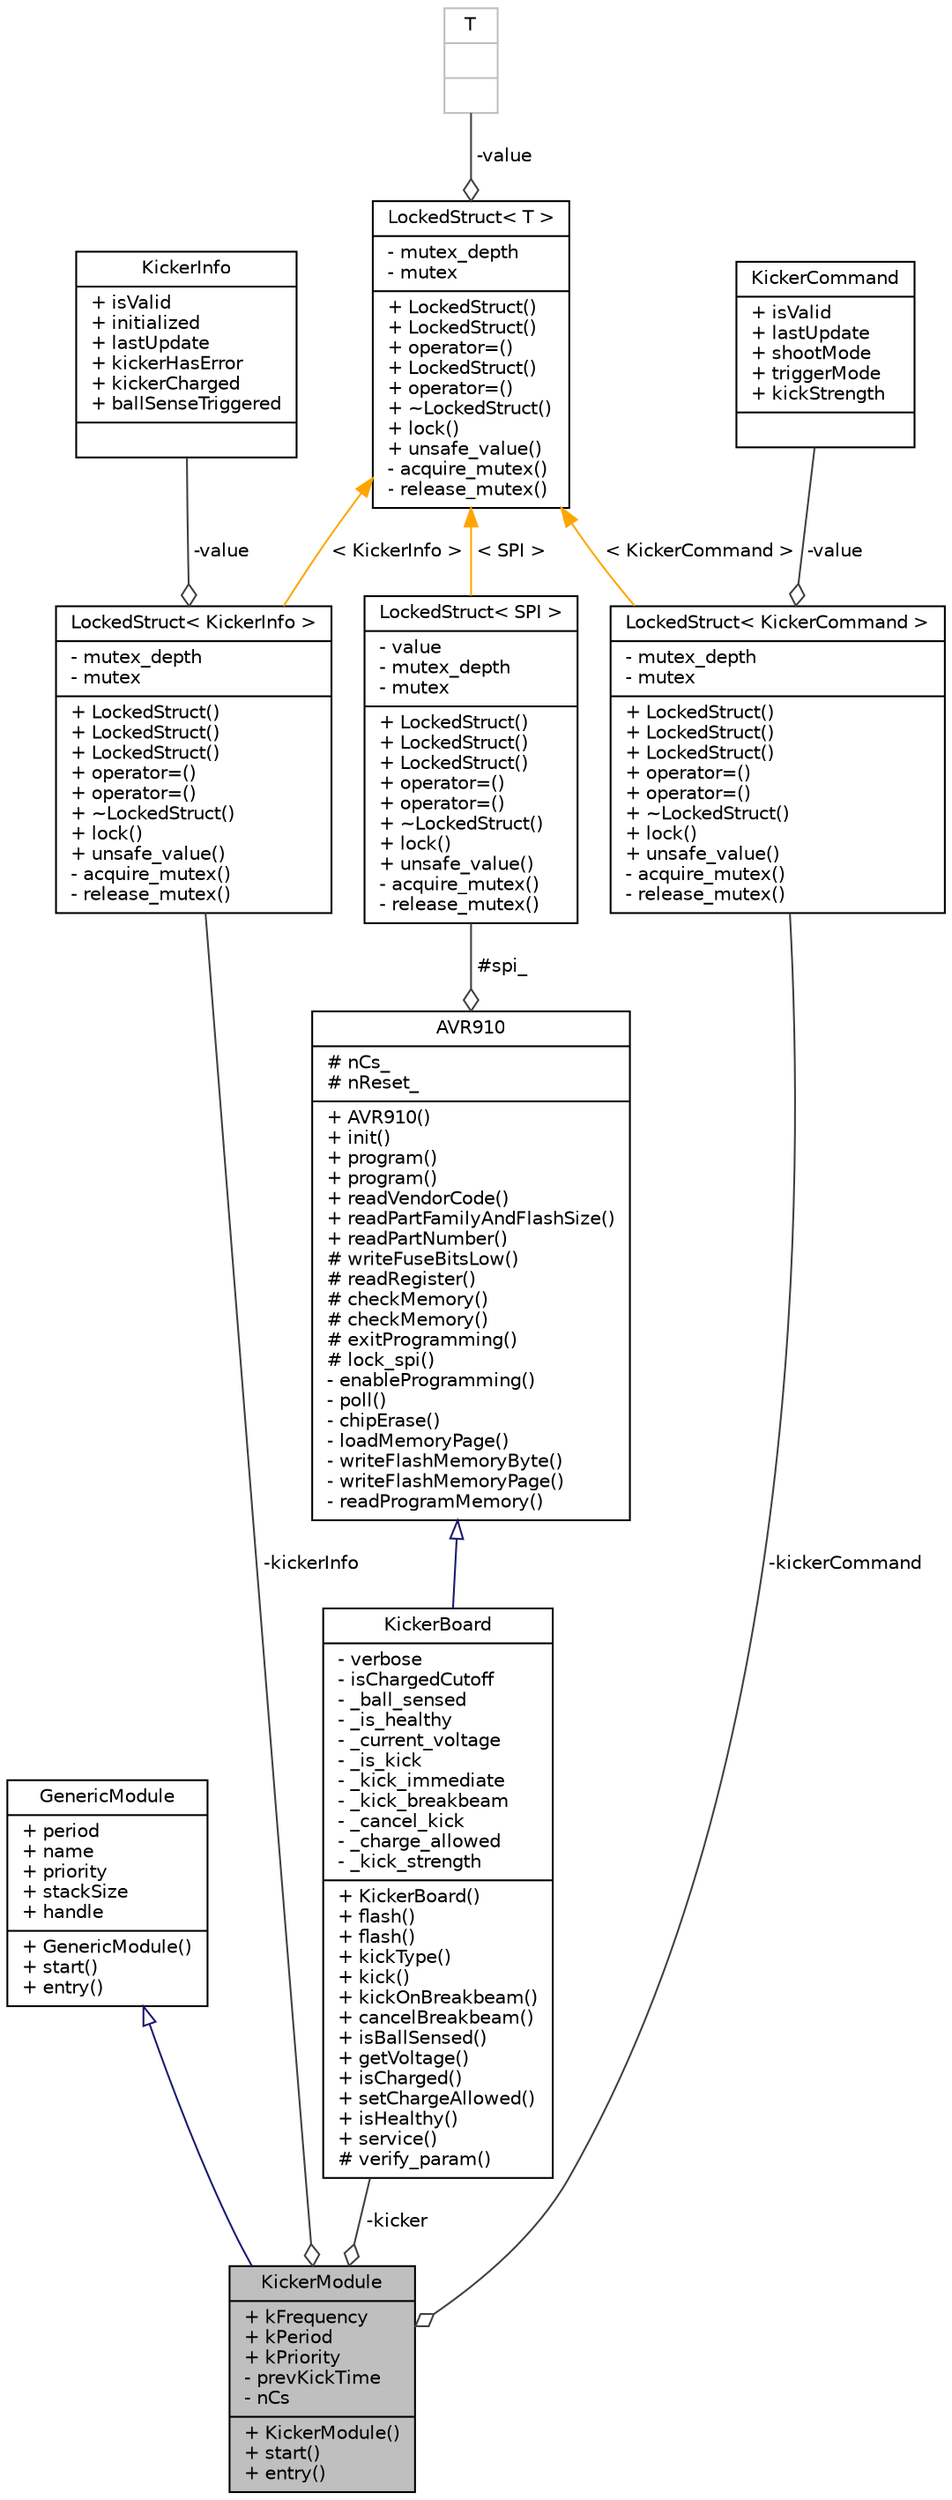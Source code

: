 digraph "KickerModule"
{
  edge [fontname="Helvetica",fontsize="10",labelfontname="Helvetica",labelfontsize="10"];
  node [fontname="Helvetica",fontsize="10",shape=record];
  Node2 [label="{KickerModule\n|+ kFrequency\l+ kPeriod\l+ kPriority\l- prevKickTime\l- nCs\l|+ KickerModule()\l+ start()\l+ entry()\l}",height=0.2,width=0.4,color="black", fillcolor="grey75", style="filled", fontcolor="black"];
  Node3 -> Node2 [dir="back",color="midnightblue",fontsize="10",style="solid",arrowtail="onormal",fontname="Helvetica"];
  Node3 [label="{GenericModule\n|+ period\l+ name\l+ priority\l+ stackSize\l+ handle\l|+ GenericModule()\l+ start()\l+ entry()\l}",height=0.2,width=0.4,color="black", fillcolor="white", style="filled",URL="$class_generic_module.html",tooltip="Interface for all modules, so that they can be ran by the scheduler. "];
  Node4 -> Node2 [color="grey25",fontsize="10",style="solid",label=" -kicker" ,arrowhead="odiamond",fontname="Helvetica"];
  Node4 [label="{KickerBoard\n|- verbose\l- isChargedCutoff\l- _ball_sensed\l- _is_healthy\l- _current_voltage\l- _is_kick\l- _kick_immediate\l- _kick_breakbeam\l- _cancel_kick\l- _charge_allowed\l- _kick_strength\l|+ KickerBoard()\l+ flash()\l+ flash()\l+ kickType()\l+ kick()\l+ kickOnBreakbeam()\l+ cancelBreakbeam()\l+ isBallSensed()\l+ getVoltage()\l+ isCharged()\l+ setChargeAllowed()\l+ isHealthy()\l+ service()\l# verify_param()\l}",height=0.2,width=0.4,color="black", fillcolor="white", style="filled",URL="$class_kicker_board.html",tooltip="A class for interfacing with the kicker board, which is based on an AVR chip. "];
  Node5 -> Node4 [dir="back",color="midnightblue",fontsize="10",style="solid",arrowtail="onormal",fontname="Helvetica"];
  Node5 [label="{AVR910\n|# nCs_\l# nReset_\l|+ AVR910()\l+ init()\l+ program()\l+ program()\l+ readVendorCode()\l+ readPartFamilyAndFlashSize()\l+ readPartNumber()\l# writeFuseBitsLow()\l# readRegister()\l# checkMemory()\l# checkMemory()\l# exitProgramming()\l# lock_spi()\l- enableProgramming()\l- poll()\l- chipErase()\l- loadMemoryPage()\l- writeFlashMemoryByte()\l- writeFlashMemoryPage()\l- readProgramMemory()\l}",height=0.2,width=0.4,color="black", fillcolor="white", style="filled",URL="$class_a_v_r910.html",tooltip="AVR910 ISP. "];
  Node6 -> Node5 [color="grey25",fontsize="10",style="solid",label=" #spi_" ,arrowhead="odiamond",fontname="Helvetica"];
  Node6 [label="{LockedStruct\< SPI \>\n|- value\l- mutex_depth\l- mutex\l|+ LockedStruct()\l+ LockedStruct()\l+ LockedStruct()\l+ operator=()\l+ operator=()\l+ ~LockedStruct()\l+ lock()\l+ unsafe_value()\l- acquire_mutex()\l- release_mutex()\l}",height=0.2,width=0.4,color="black", fillcolor="white", style="filled",URL="$struct_locked_struct.html"];
  Node7 -> Node6 [dir="back",color="orange",fontsize="10",style="solid",label=" \< SPI \>" ,fontname="Helvetica"];
  Node7 [label="{LockedStruct\< T \>\n|- mutex_depth\l- mutex\l|+ LockedStruct()\l+ LockedStruct()\l+ operator=()\l+ LockedStruct()\l+ operator=()\l+ ~LockedStruct()\l+ lock()\l+ unsafe_value()\l- acquire_mutex()\l- release_mutex()\l}",height=0.2,width=0.4,color="black", fillcolor="white", style="filled",URL="$struct_locked_struct.html",tooltip="A locked-struct abstraction. "];
  Node8 -> Node7 [color="grey25",fontsize="10",style="solid",label=" -value" ,arrowhead="odiamond",fontname="Helvetica"];
  Node8 [label="{T\n||}",height=0.2,width=0.4,color="grey75", fillcolor="white", style="filled"];
  Node9 -> Node2 [color="grey25",fontsize="10",style="solid",label=" -kickerInfo" ,arrowhead="odiamond",fontname="Helvetica"];
  Node9 [label="{LockedStruct\< KickerInfo \>\n|- mutex_depth\l- mutex\l|+ LockedStruct()\l+ LockedStruct()\l+ LockedStruct()\l+ operator=()\l+ operator=()\l+ ~LockedStruct()\l+ lock()\l+ unsafe_value()\l- acquire_mutex()\l- release_mutex()\l}",height=0.2,width=0.4,color="black", fillcolor="white", style="filled",URL="$struct_locked_struct.html"];
  Node10 -> Node9 [color="grey25",fontsize="10",style="solid",label=" -value" ,arrowhead="odiamond",fontname="Helvetica"];
  Node10 [label="{KickerInfo\n|+ isValid\l+ initialized\l+ lastUpdate\l+ kickerHasError\l+ kickerCharged\l+ ballSenseTriggered\l|}",height=0.2,width=0.4,color="black", fillcolor="white", style="filled",URL="$struct_kicker_info.html",tooltip="Contains status on kicker and breakbeam. "];
  Node7 -> Node9 [dir="back",color="orange",fontsize="10",style="solid",label=" \< KickerInfo \>" ,fontname="Helvetica"];
  Node11 -> Node2 [color="grey25",fontsize="10",style="solid",label=" -kickerCommand" ,arrowhead="odiamond",fontname="Helvetica"];
  Node11 [label="{LockedStruct\< KickerCommand \>\n|- mutex_depth\l- mutex\l|+ LockedStruct()\l+ LockedStruct()\l+ LockedStruct()\l+ operator=()\l+ operator=()\l+ ~LockedStruct()\l+ lock()\l+ unsafe_value()\l- acquire_mutex()\l- release_mutex()\l}",height=0.2,width=0.4,color="black", fillcolor="white", style="filled",URL="$struct_locked_struct.html"];
  Node12 -> Node11 [color="grey25",fontsize="10",style="solid",label=" -value" ,arrowhead="odiamond",fontname="Helvetica"];
  Node12 [label="{KickerCommand\n|+ isValid\l+ lastUpdate\l+ shootMode\l+ triggerMode\l+ kickStrength\l|}",height=0.2,width=0.4,color="black", fillcolor="white", style="filled",URL="$struct_kicker_command.html",tooltip="Contains data on whether to kick, chip, kick on breakbeam etc Contains data on whether to kick or chi..."];
  Node7 -> Node11 [dir="back",color="orange",fontsize="10",style="solid",label=" \< KickerCommand \>" ,fontname="Helvetica"];
}
